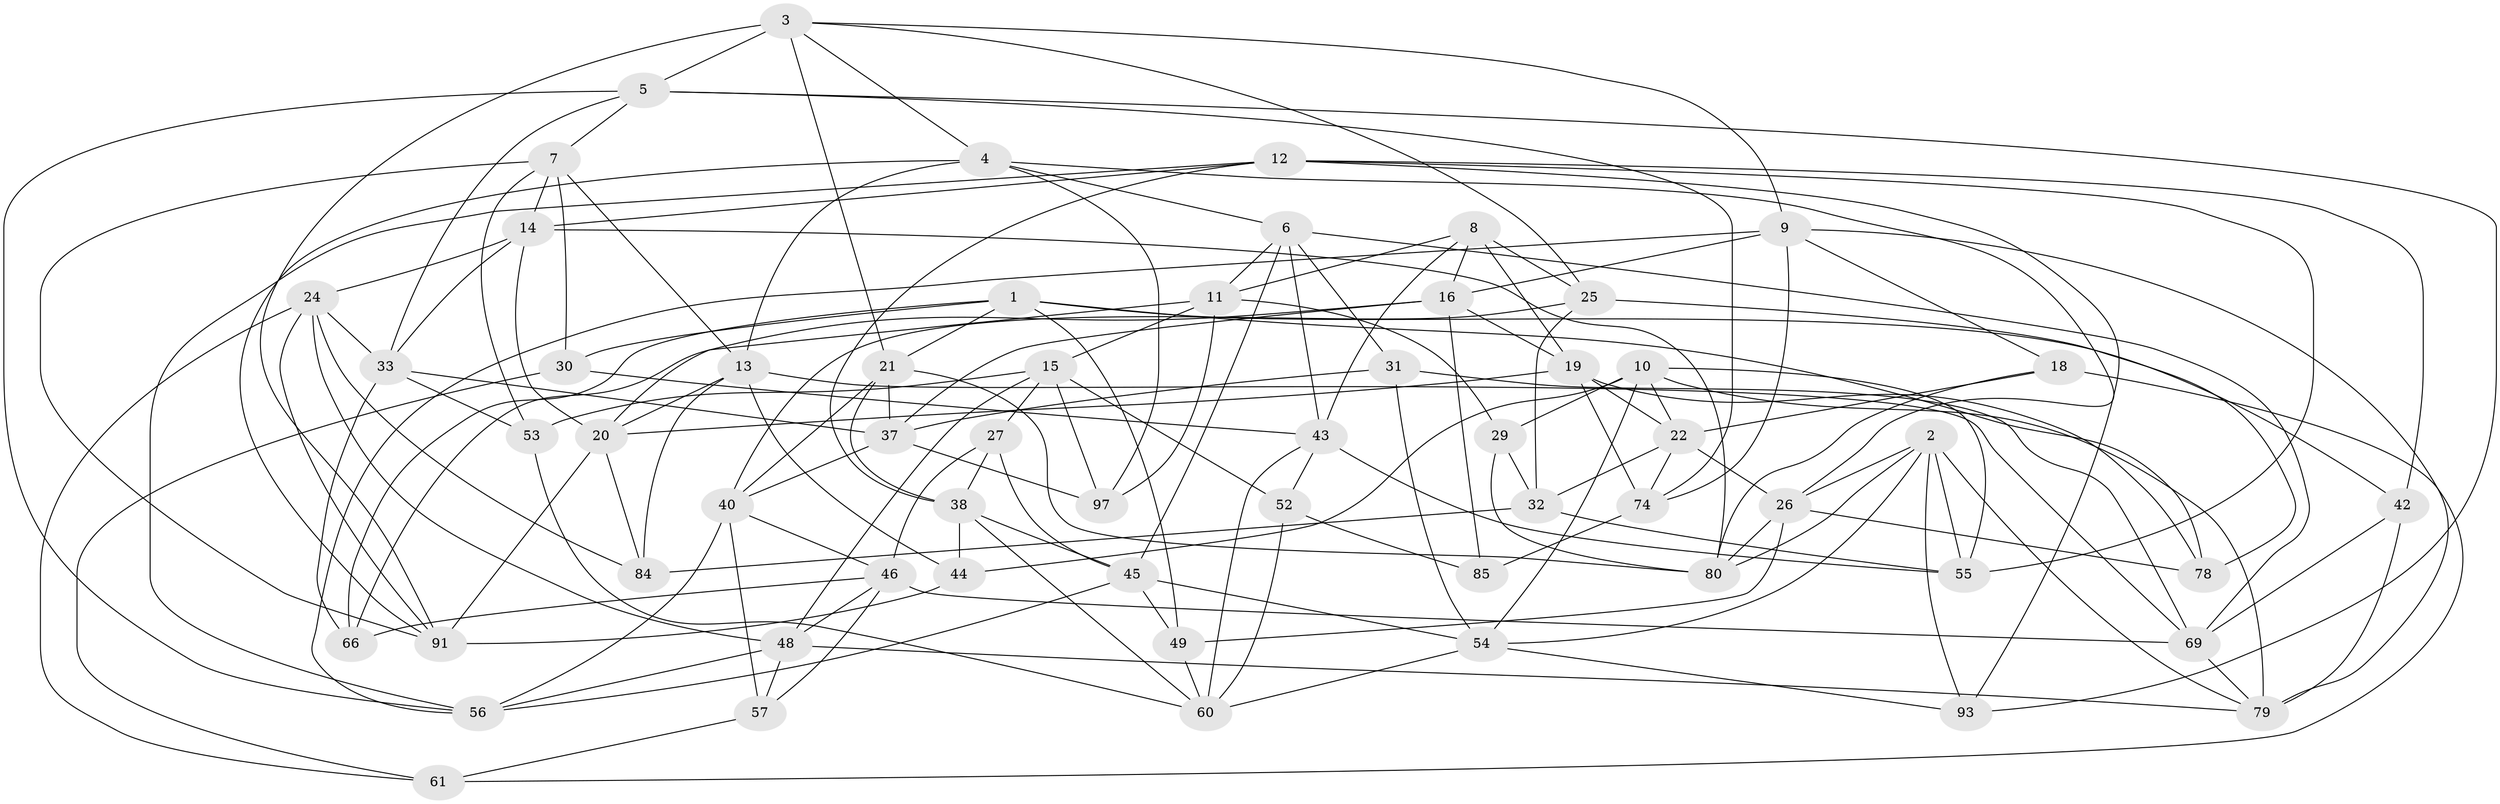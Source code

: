 // original degree distribution, {4: 1.0}
// Generated by graph-tools (version 1.1) at 2025/42/03/06/25 10:42:20]
// undirected, 59 vertices, 156 edges
graph export_dot {
graph [start="1"]
  node [color=gray90,style=filled];
  1 [super="+64"];
  2 [super="+39"];
  3 [super="+77"];
  4 [super="+88"];
  5 [super="+86"];
  6 [super="+23"];
  7 [super="+17"];
  8 [super="+41"];
  9 [super="+47"];
  10 [super="+34"];
  11 [super="+65"];
  12 [super="+87"];
  13 [super="+76"];
  14 [super="+94"];
  15 [super="+36"];
  16 [super="+50"];
  18;
  19 [super="+73"];
  20 [super="+28"];
  21 [super="+71"];
  22 [super="+95"];
  24 [super="+68"];
  25 [super="+67"];
  26 [super="+83"];
  27;
  29;
  30;
  31;
  32 [super="+99"];
  33 [super="+35"];
  37 [super="+90"];
  38 [super="+63"];
  40 [super="+92"];
  42;
  43 [super="+59"];
  44;
  45 [super="+82"];
  46 [super="+98"];
  48 [super="+51"];
  49;
  52;
  53;
  54 [super="+75"];
  55 [super="+70"];
  56 [super="+58"];
  57;
  60 [super="+62"];
  61;
  66;
  69 [super="+72"];
  74 [super="+81"];
  78;
  79 [super="+96"];
  80 [super="+89"];
  84;
  85;
  91 [super="+100"];
  93;
  97;
  1 -- 30;
  1 -- 21;
  1 -- 78;
  1 -- 42;
  1 -- 66;
  1 -- 49;
  2 -- 54;
  2 -- 79;
  2 -- 55;
  2 -- 80;
  2 -- 26;
  2 -- 93;
  3 -- 21;
  3 -- 25;
  3 -- 91;
  3 -- 9;
  3 -- 5;
  3 -- 4;
  4 -- 91;
  4 -- 6;
  4 -- 26;
  4 -- 97;
  4 -- 13;
  5 -- 56;
  5 -- 74;
  5 -- 93;
  5 -- 7;
  5 -- 33;
  6 -- 31;
  6 -- 69;
  6 -- 11;
  6 -- 45;
  6 -- 43;
  7 -- 53;
  7 -- 14;
  7 -- 91;
  7 -- 13;
  7 -- 30;
  8 -- 25 [weight=2];
  8 -- 19;
  8 -- 16;
  8 -- 43;
  8 -- 11;
  9 -- 16;
  9 -- 18;
  9 -- 56;
  9 -- 74;
  9 -- 79;
  10 -- 29;
  10 -- 54;
  10 -- 22;
  10 -- 44;
  10 -- 55;
  10 -- 79;
  11 -- 97;
  11 -- 15;
  11 -- 20;
  11 -- 29;
  12 -- 42;
  12 -- 56;
  12 -- 14;
  12 -- 93;
  12 -- 55;
  12 -- 38;
  13 -- 84;
  13 -- 44;
  13 -- 20;
  13 -- 69;
  14 -- 20;
  14 -- 24;
  14 -- 80;
  14 -- 33;
  15 -- 97;
  15 -- 27;
  15 -- 48;
  15 -- 52;
  15 -- 53;
  16 -- 66;
  16 -- 85;
  16 -- 19;
  16 -- 37;
  18 -- 61;
  18 -- 80;
  18 -- 22;
  19 -- 22;
  19 -- 20;
  19 -- 74;
  19 -- 78;
  20 -- 84;
  20 -- 91;
  21 -- 40;
  21 -- 37;
  21 -- 80;
  21 -- 38;
  22 -- 74;
  22 -- 32;
  22 -- 26;
  24 -- 84;
  24 -- 33;
  24 -- 61;
  24 -- 48;
  24 -- 91;
  25 -- 78;
  25 -- 32;
  25 -- 40;
  26 -- 78;
  26 -- 49;
  26 -- 80;
  27 -- 46;
  27 -- 38;
  27 -- 45;
  29 -- 80;
  29 -- 32;
  30 -- 43;
  30 -- 61;
  31 -- 37;
  31 -- 69;
  31 -- 54;
  32 -- 84;
  32 -- 55 [weight=2];
  33 -- 66;
  33 -- 53;
  33 -- 37;
  37 -- 97;
  37 -- 40;
  38 -- 45;
  38 -- 60;
  38 -- 44;
  40 -- 56;
  40 -- 57;
  40 -- 46;
  42 -- 69;
  42 -- 79;
  43 -- 52;
  43 -- 60;
  43 -- 55;
  44 -- 91;
  45 -- 49;
  45 -- 54;
  45 -- 56;
  46 -- 69;
  46 -- 48;
  46 -- 57;
  46 -- 66;
  48 -- 56;
  48 -- 57;
  48 -- 79;
  49 -- 60;
  52 -- 60;
  52 -- 85;
  53 -- 60;
  54 -- 93;
  54 -- 60;
  57 -- 61;
  69 -- 79;
  74 -- 85 [weight=2];
}
